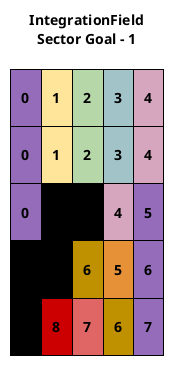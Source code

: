 @startuml int_field_sector_to_sector_1

title
IntegrationField
Sector Goal - 1

|<#946cba>\n   0   \n|<#ffe599>\n   1   \n|<#b6d7a8>\n   2   \n|<#a2c4c9>\n   3   \n|<#d5a6bd>\n   4   \n|
|<#946cba>\n   0   \n|<#ffe599>\n   1   \n|<#b6d7a8>\n   2   \n|<#a2c4c9>\n   3   \n|<#d5a6bd>\n   4   \n|
|<#946cba>\n   0   \n|<#000000>\n   X   \n|<#000000>\n   X   \n|<#d5a6bd>\n   4   \n|<#946cba>\n   5   \n|
|<#000000>\n   X   \n|<#000000>\n   X   \n|<#bf9000>\n   6   \n|<#e69138>\n   5   \n|<#946cba>\n   6   \n|
|<#000000>\n   X   \n|<#cc0000>\n   8   \n|<#e06666>\n   7   \n|<#bf9000>\n   6   \n|<#946cba>\n   7   \n|
end title
@enduml
